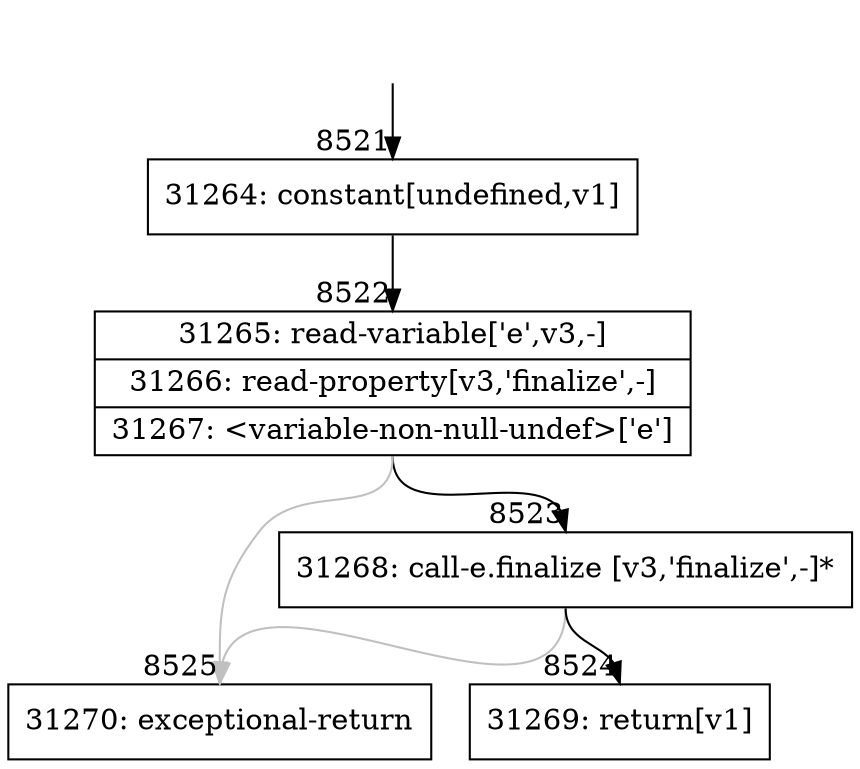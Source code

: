 digraph {
rankdir="TD"
BB_entry573[shape=none,label=""];
BB_entry573 -> BB8521 [tailport=s, headport=n, headlabel="    8521"]
BB8521 [shape=record label="{31264: constant[undefined,v1]}" ] 
BB8521 -> BB8522 [tailport=s, headport=n, headlabel="      8522"]
BB8522 [shape=record label="{31265: read-variable['e',v3,-]|31266: read-property[v3,'finalize',-]|31267: \<variable-non-null-undef\>['e']}" ] 
BB8522 -> BB8523 [tailport=s, headport=n, headlabel="      8523"]
BB8522 -> BB8525 [tailport=s, headport=n, color=gray, headlabel="      8525"]
BB8523 [shape=record label="{31268: call-e.finalize [v3,'finalize',-]*}" ] 
BB8523 -> BB8524 [tailport=s, headport=n, headlabel="      8524"]
BB8523 -> BB8525 [tailport=s, headport=n, color=gray]
BB8524 [shape=record label="{31269: return[v1]}" ] 
BB8525 [shape=record label="{31270: exceptional-return}" ] 
//#$~ 6131
}
